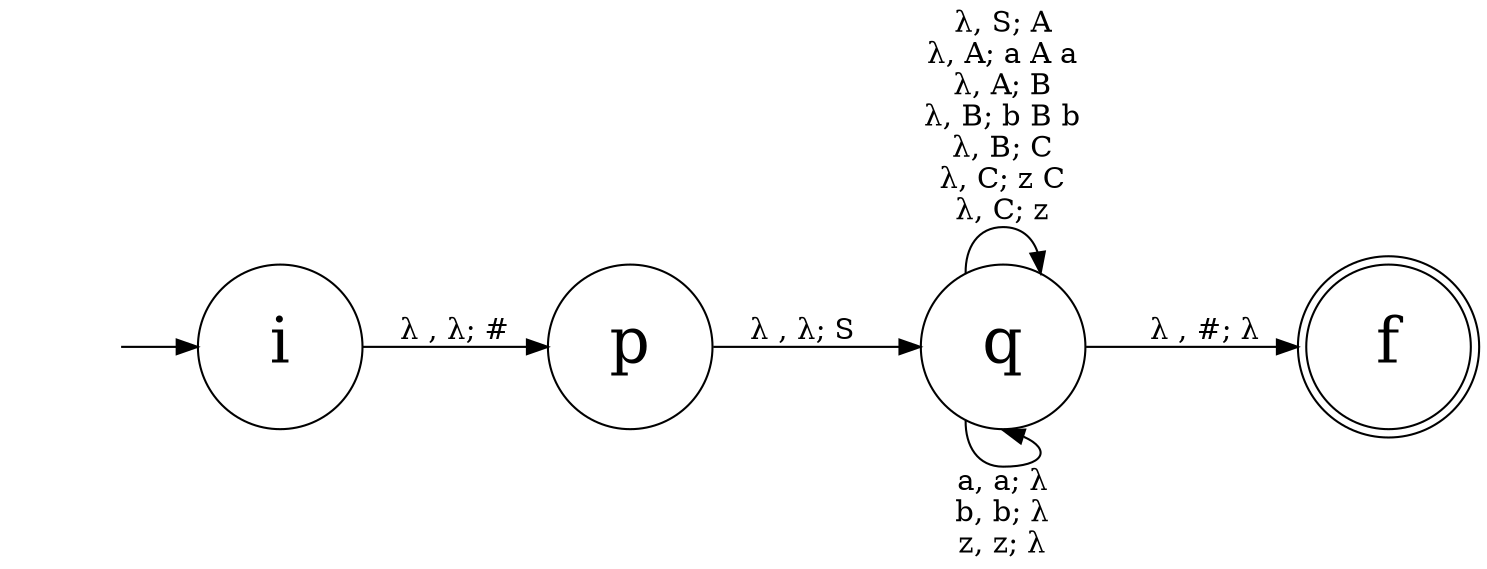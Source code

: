 digraph grafo {
	node [fontsize=18 height=1.1]
	diredgeconstraints=True rankdir=LR
	node [fontcolor=black shape=none]
	""
	node [shape=circle]
	i [fontsize=30]
	p [fontsize=30]
	q [fontsize=30]
	node [shape=doublecircle]
	f [fontsize=30]
	node [shape=circle]
	"" -> i [label=""]
	i -> p [label="λ , λ; #"]
	p -> q [label="λ , λ; S"]
	q -> q [label="λ, S; A
λ, A; a A a
λ, A; B
λ, B; b B b
λ, B; C
λ, C; z C
λ, C; z
"]
	q -> q:s [label="a, a; λ
b, b; λ
z, z; λ
"]
	q -> f [label="λ , #; λ"]
}

